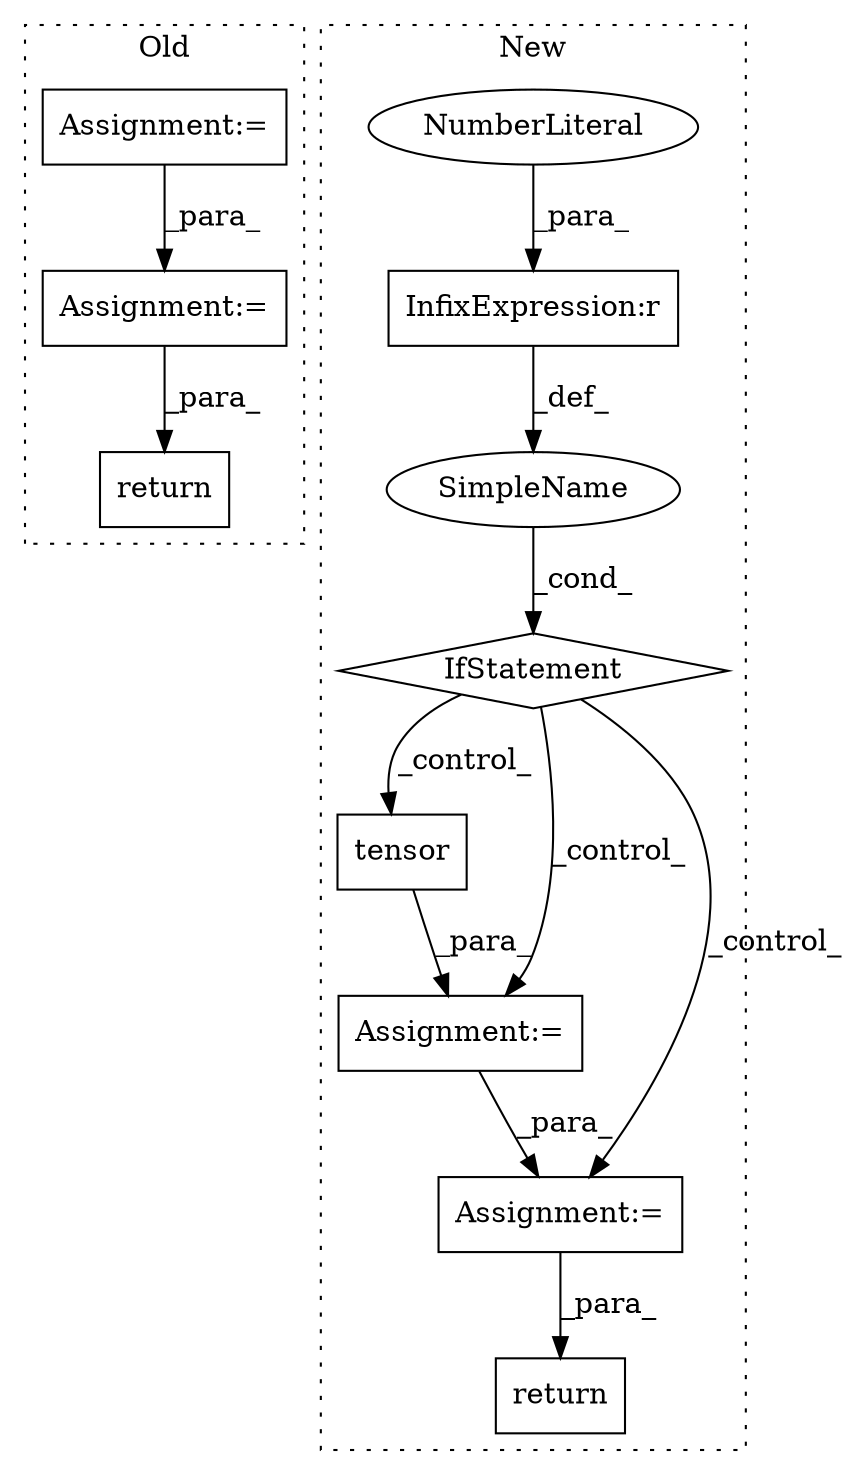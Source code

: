 digraph G {
subgraph cluster0 {
1 [label="return" a="41" s="19742" l="7" shape="box"];
4 [label="Assignment:=" a="7" s="19609" l="2" shape="box"];
6 [label="Assignment:=" a="7" s="19554" l="2" shape="box"];
label = "Old";
style="dotted";
}
subgraph cluster1 {
2 [label="tensor" a="32" s="16131,16141" l="7,1" shape="box"];
3 [label="return" a="41" s="16697" l="7" shape="box"];
5 [label="Assignment:=" a="7" s="16673" l="1" shape="box"];
7 [label="Assignment:=" a="7" s="16124" l="1" shape="box"];
8 [label="IfStatement" a="25" s="16082,16104" l="4,2" shape="diamond"];
9 [label="SimpleName" a="42" s="" l="" shape="ellipse"];
10 [label="InfixExpression:r" a="27" s="16099" l="4" shape="box"];
11 [label="NumberLiteral" a="34" s="16103" l="1" shape="ellipse"];
label = "New";
style="dotted";
}
2 -> 7 [label="_para_"];
4 -> 1 [label="_para_"];
5 -> 3 [label="_para_"];
6 -> 4 [label="_para_"];
7 -> 5 [label="_para_"];
8 -> 5 [label="_control_"];
8 -> 2 [label="_control_"];
8 -> 7 [label="_control_"];
9 -> 8 [label="_cond_"];
10 -> 9 [label="_def_"];
11 -> 10 [label="_para_"];
}